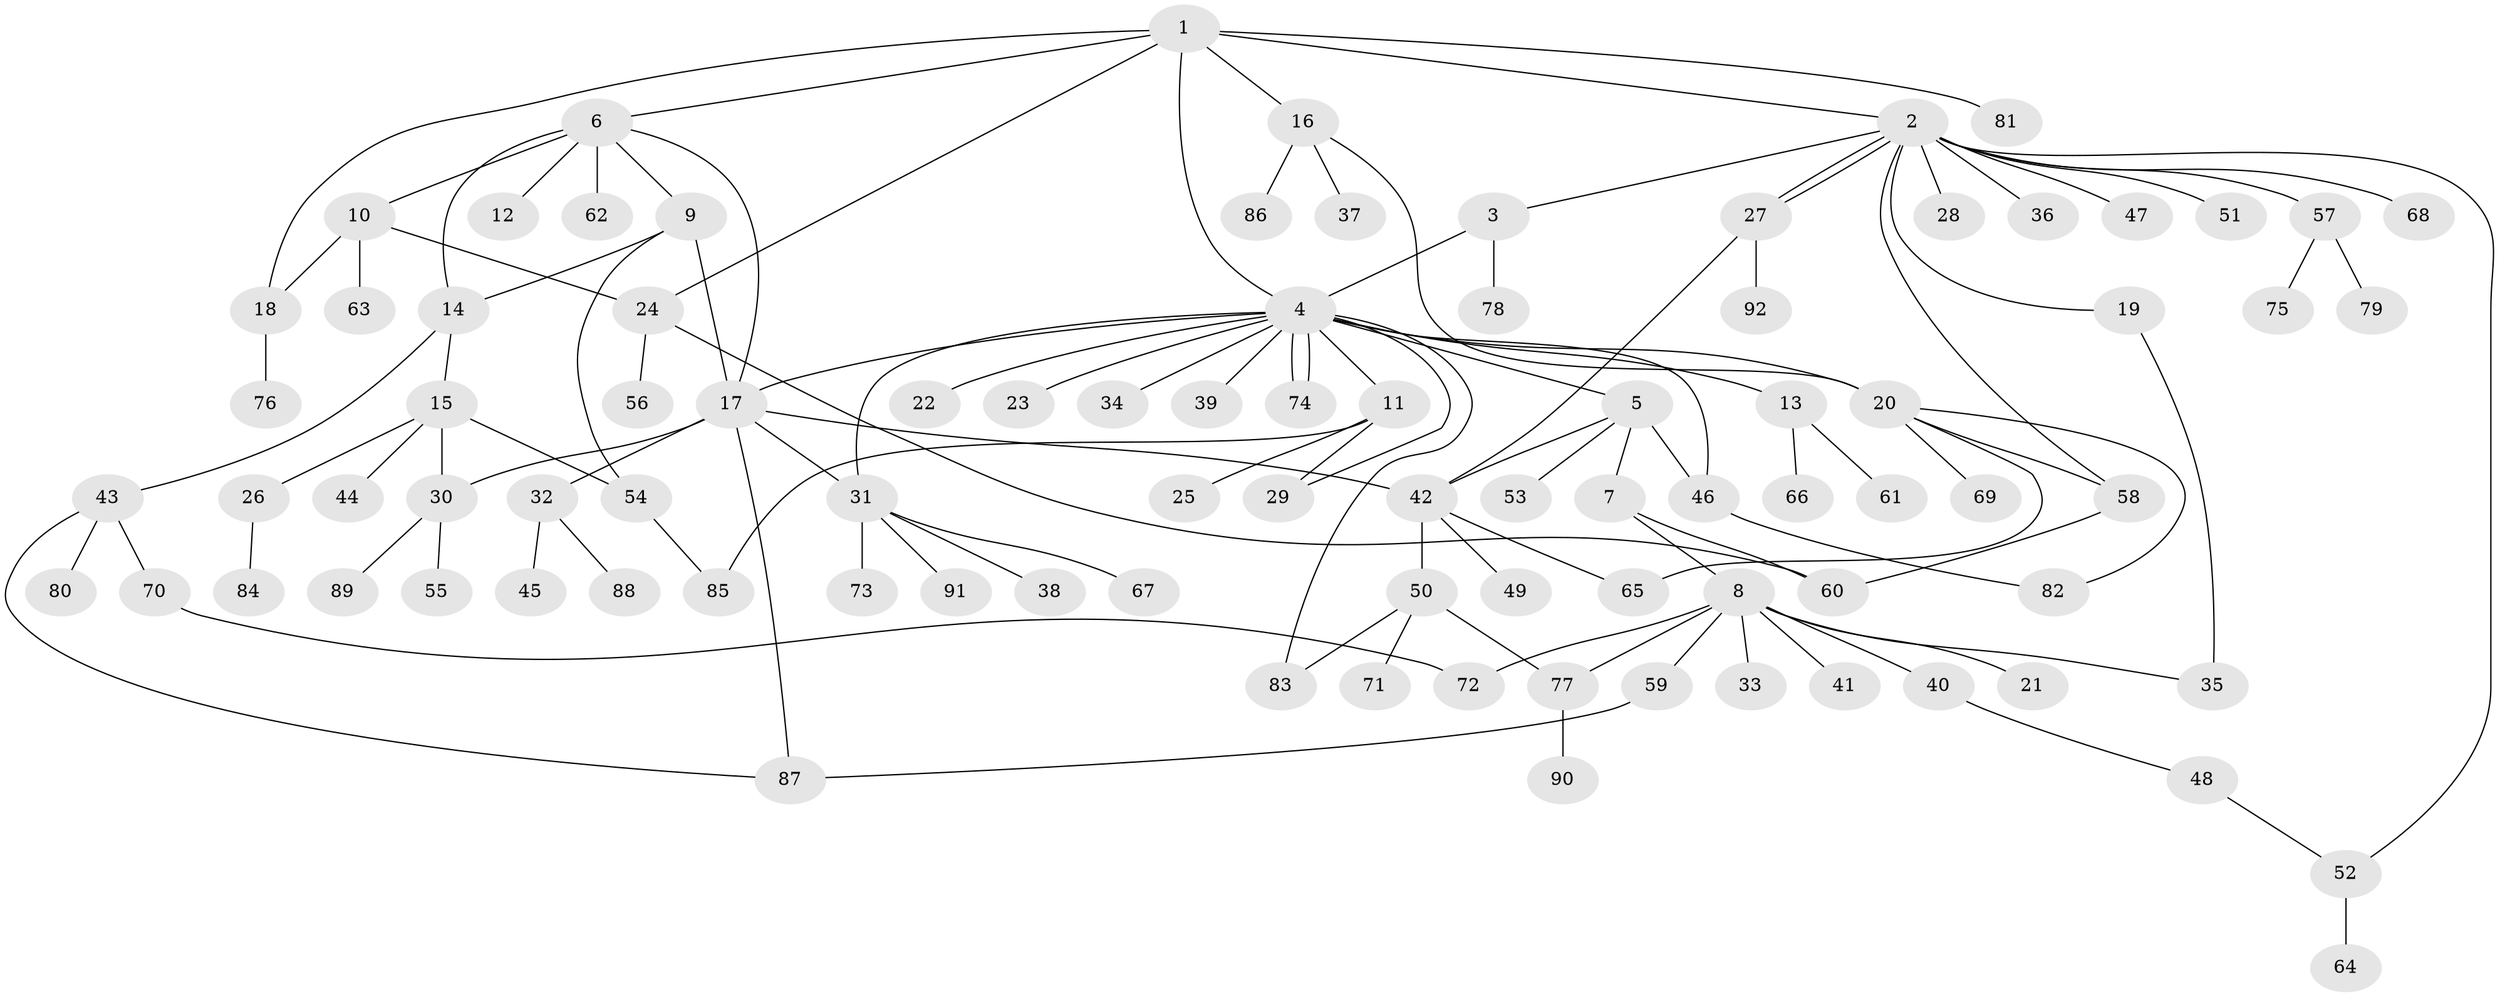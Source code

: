 // Generated by graph-tools (version 1.1) at 2025/49/03/09/25 03:49:53]
// undirected, 92 vertices, 120 edges
graph export_dot {
graph [start="1"]
  node [color=gray90,style=filled];
  1;
  2;
  3;
  4;
  5;
  6;
  7;
  8;
  9;
  10;
  11;
  12;
  13;
  14;
  15;
  16;
  17;
  18;
  19;
  20;
  21;
  22;
  23;
  24;
  25;
  26;
  27;
  28;
  29;
  30;
  31;
  32;
  33;
  34;
  35;
  36;
  37;
  38;
  39;
  40;
  41;
  42;
  43;
  44;
  45;
  46;
  47;
  48;
  49;
  50;
  51;
  52;
  53;
  54;
  55;
  56;
  57;
  58;
  59;
  60;
  61;
  62;
  63;
  64;
  65;
  66;
  67;
  68;
  69;
  70;
  71;
  72;
  73;
  74;
  75;
  76;
  77;
  78;
  79;
  80;
  81;
  82;
  83;
  84;
  85;
  86;
  87;
  88;
  89;
  90;
  91;
  92;
  1 -- 2;
  1 -- 4;
  1 -- 6;
  1 -- 16;
  1 -- 18;
  1 -- 24;
  1 -- 81;
  2 -- 3;
  2 -- 19;
  2 -- 27;
  2 -- 27;
  2 -- 28;
  2 -- 36;
  2 -- 47;
  2 -- 51;
  2 -- 52;
  2 -- 57;
  2 -- 58;
  2 -- 68;
  3 -- 4;
  3 -- 78;
  4 -- 5;
  4 -- 11;
  4 -- 13;
  4 -- 17;
  4 -- 20;
  4 -- 22;
  4 -- 23;
  4 -- 29;
  4 -- 31;
  4 -- 34;
  4 -- 39;
  4 -- 46;
  4 -- 74;
  4 -- 74;
  4 -- 83;
  5 -- 7;
  5 -- 42;
  5 -- 46;
  5 -- 53;
  6 -- 9;
  6 -- 10;
  6 -- 12;
  6 -- 14;
  6 -- 17;
  6 -- 62;
  7 -- 8;
  7 -- 60;
  8 -- 21;
  8 -- 33;
  8 -- 35;
  8 -- 40;
  8 -- 41;
  8 -- 59;
  8 -- 72;
  8 -- 77;
  9 -- 14;
  9 -- 17;
  9 -- 54;
  10 -- 18;
  10 -- 24;
  10 -- 63;
  11 -- 25;
  11 -- 29;
  11 -- 85;
  13 -- 61;
  13 -- 66;
  14 -- 15;
  14 -- 43;
  15 -- 26;
  15 -- 30;
  15 -- 44;
  15 -- 54;
  16 -- 20;
  16 -- 37;
  16 -- 86;
  17 -- 30;
  17 -- 31;
  17 -- 32;
  17 -- 42;
  17 -- 87;
  18 -- 76;
  19 -- 35;
  20 -- 58;
  20 -- 65;
  20 -- 69;
  20 -- 82;
  24 -- 56;
  24 -- 60;
  26 -- 84;
  27 -- 42;
  27 -- 92;
  30 -- 55;
  30 -- 89;
  31 -- 38;
  31 -- 67;
  31 -- 73;
  31 -- 91;
  32 -- 45;
  32 -- 88;
  40 -- 48;
  42 -- 49;
  42 -- 50;
  42 -- 65;
  43 -- 70;
  43 -- 80;
  43 -- 87;
  46 -- 82;
  48 -- 52;
  50 -- 71;
  50 -- 77;
  50 -- 83;
  52 -- 64;
  54 -- 85;
  57 -- 75;
  57 -- 79;
  58 -- 60;
  59 -- 87;
  70 -- 72;
  77 -- 90;
}
